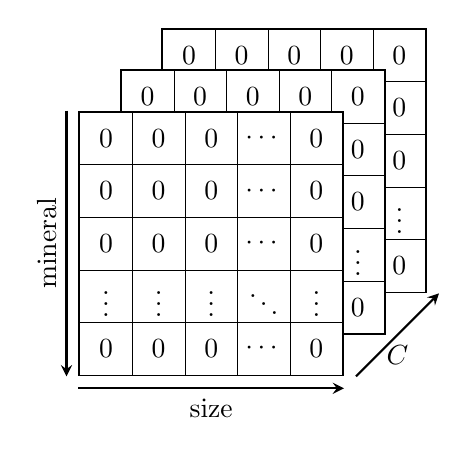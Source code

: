 % !TeX root = ../../thesis.tex
\begin{tikzpicture}[auto matrix/.style={matrix of nodes,
  draw,thick,inner sep=0pt,
  nodes in empty cells,column sep=-0.2pt,row sep=-0.2pt,
  cells={nodes={minimum width=1.9em,minimum height=1.9em,
   draw,very thin,anchor=center,fill=white,
   % execute at begin node={%
   % $\vphantom{x_|}\ifnum\the\pgfmatrixcurrentrow<4
   %   \ifnum\the\pgfmatrixcurrentcolumn<4
   %    {#1}^{\the\pgfmatrixcurrentrow}_{\the\pgfmatrixcurrentcolumn}
   %   \else
   %    \ifnum\the\pgfmatrixcurrentcolumn=5
   %     {#1}^{\the\pgfmatrixcurrentrow}_{N}
   %    \fi
   %   \fi
   %  \else
   %   \ifnum\the\pgfmatrixcurrentrow=5
   %    \ifnum\the\pgfmatrixcurrentcolumn<4
   %     {#1}^{T}_{\the\pgfmatrixcurrentcolumn}
   %    \else
   %     \ifnum\the\pgfmatrixcurrentcolumn=5
   %      {#1}^{T}_{N}
   %     \fi
   %    \fi
   %   \fi
   %  \fi
   %  \ifnum\the\pgfmatrixcurrentrow\the\pgfmatrixcurrentcolumn=14
   %   \cdots
   %  \fi
   %  \ifnum\the\pgfmatrixcurrentrow\the\pgfmatrixcurrentcolumn=41
   %   \vdots
   %  \fi
   %  \ifnum\the\pgfmatrixcurrentrow\the\pgfmatrixcurrentcolumn=44
   %   \ddots
   %  \fi$
   %  }
  }}}]
 \matrix[auto matrix=z,xshift=3em,yshift=3em](matz){
  0 & 0 & 0 & 0 & 0 \\
  0 & 0 & 0 & 0 & 0 \\
  0 & 0 & 0 & 0 & 0 \\
  0 & 0 & 0 & $\ddots$ & $\vdots$ \\
  0 & 0 & 0 & $\cdots$ & 0 \\
 };
 \matrix[auto matrix=y,xshift=1.5em,yshift=1.5em](maty){
  0 & 0 & 0 & 0 & 0 \\
  0 & 0 & 0 & 0 & 0 \\
  0 & 0 & 0 & 0 & 0 \\
  0 & 0 & 0 & $\ddots$ & $\vdots$ \\
  0 & 0 & 0 & $\cdots$ & 0 \\
 };
 \matrix[auto matrix=x](matx){
  0 & 0 & 0 & $\cdots$ & 0 \\
  0 & 0 & 0 & $\cdots$ & 0 \\
  0 & 0 & 0 & $\cdots$ & 0 \\
  $\vdots$ & $\vdots$ & $\vdots$ & $\ddots$ & $\vdots$ \\
  0 & 0 & 0 & $\cdots$ & 0 \\
 };
 \draw[thick,-stealth] ([xshift=1ex]matx.south east) -- ([xshift=1ex]matz.south east)
  node[midway,below] {$C$};
 \draw[thick,-stealth] ([yshift=-1ex]matx.south west) --
  ([yshift=-1ex]matx.south east) node[midway,below] {size};
 \draw[thick,-stealth] ([xshift=-1ex]matx.north west)
   -- ([xshift=-1ex]matx.south west) node[midway,above,rotate=90] {mineral};
\end{tikzpicture}
